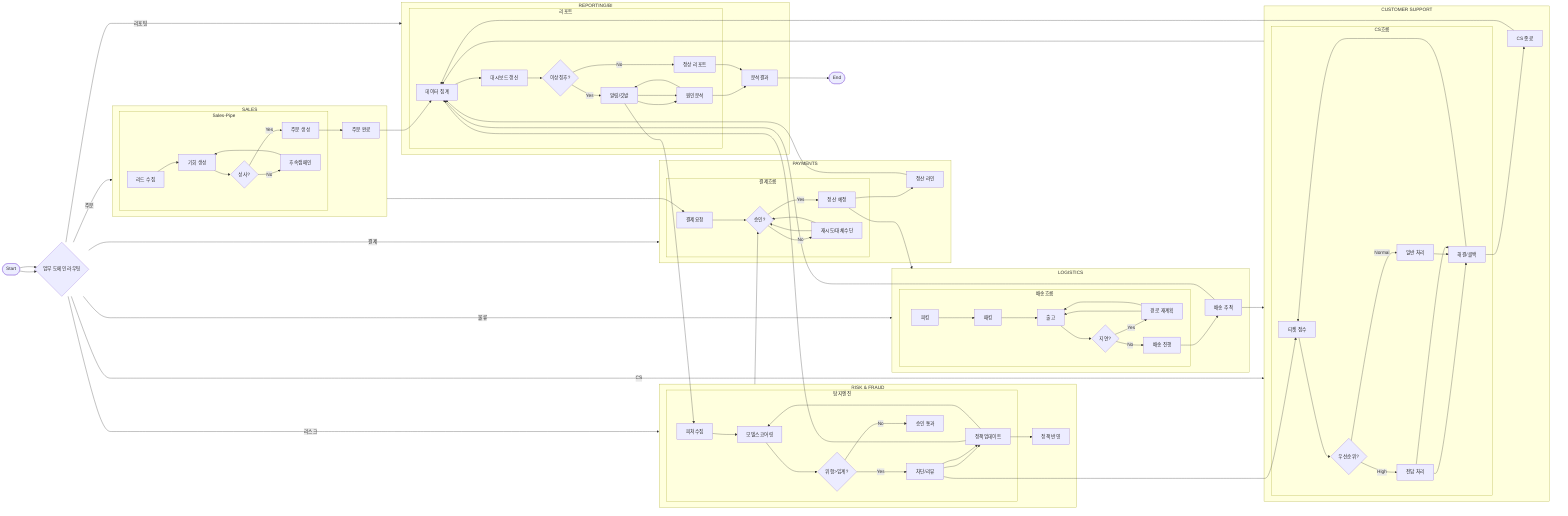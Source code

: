 flowchart LR
    START([Start]) --> HUB{"업무 도메인 라우팅"}

    %% A. 영업/주문
    subgraph S_SALES["SALES"]
      direction TB
      subgraph S_SALES_PIPE["Sales-Pipe"]
        SA1["리드 수집"] --> SA2["기회 생성"] --> SA3{"성사?"}
        SA3 -- Yes --> SA4["주문 생성"]
        SA3 -- No --> SA5["후속캠페인"] --> SA2
      end
      SA4 --> SA_OUT["주문 완료"]
    end

    %% B. 결제/정산
    subgraph S_PAY["PAYMENTS"]
      direction TB
      subgraph S_PAY_PROC["결제흐름"]
        PY1["결제요청"] --> PY2{"승인?"}
        PY2 -- Yes --> PY3["정산 예정"]
        PY2 -- No --> PY4["재시도/대체수단"]
        PY4 --> PY2
      end
      PY3 --> PY_OUT["정산 라인"]
    end

    %% C. 물류/배송
    subgraph S_LOGI["LOGISTICS"]
      direction TB
      subgraph S_LOGI_FLOW["배송흐름"]
        LG1["피킹"] --> LG2["패킹"] --> LG3["출고"]
        LG3 --> LG4{"지연?"}
        LG4 -- Yes --> LG5["경로 재계획"] --> LG3
        LG4 -- No --> LG6["배송 진행"]
      end
      LG6 --> LG_OUT["배송 추적"]
    end

    %% D. 고객지원
    subgraph S_CS["CUSTOMER SUPPORT"]
      direction TB
      subgraph S_CS_PIPE["CS흐름"]
        CS1["티켓 접수"] --> CS2{"우선순위?"}
        CS2 -- High --> CS3["전담 처리"]
        CS2 -- Normal --> CS4["일반 처리"]
        CS3 --> CS5["해결/콜백"]
        CS4 --> CS5
      end
      CS5 --> CS_OUT["CS 종료"]
    end

    %% E. 리스크/사기탐지
    subgraph S_RISK["RISK & FRAUD"]
      direction TB
      subgraph S_RISK_ENG["탐지엔진"]
        RK1["피쳐수집"] --> RK2["모델스코어링"] --> RK3{"위험>임계?"}
        RK3 -- Yes --> RK4["차단/리뷰"] --> RK5["정책업데이트"]
        RK3 -- No --> RK6["승인 통과"]
      end
      RK5 --> RK_OUT["정책 반영"]
    end

    %% F. 리포팅/BI
    subgraph S_BI["REPORTING/BI"]
      direction TB
      subgraph S_BI_PIPE["리포트"]
        BI1["데이터 집계"] --> BI2["대시보드 갱신"]
        BI2 --> BI3{"이상징후?"}
        BI3 -- Yes --> BI4["알림/깃발"] --> BI5["원인분석"]
        BI3 -- No --> BI6["정상 리포트"]
      end
      BI5 --> BI_OUT["분석결과"]
      BI6 --> BI_OUT
    end

    %% 허브 라우팅(서브그래프 간 직접 연결 포함)
    HUB -- "주문" --> S_SALES
    HUB -- "결제" --> S_PAY
    HUB -- "물류" --> S_LOGI
    HUB -- "CS" --> S_CS
    HUB -- "리스크" --> S_RISK
    HUB -- "리포팅" --> S_BI

    %% 교차 도메인 연결 (서브그래프→노드, 노드→서브그래프, 서브그래프→서브그래프)
    S_SALES --> PY1
    PY3 --> S_LOGI
    LG_OUT --> S_CS
    S_CS --> BI1
    S_RISK --> PY2
    RK4 --> CS1
    RK5 --> BI1
    BI4 --> RK1
    SA_OUT --> BI1
    PY_OUT --> BI1
    LG_OUT --> BI1
    CS_OUT --> BI1

    %% 순환 루프(다중)
    PY4 --> PY2
    LG5 --> LG3
    BI4 --> BI5 --> BI4
    RK4 --> RK5 --> RK2
    CS3 --> CS5 --> CS1

    %% 출입구
    BI_OUT --> END([End])
    START --> HUB